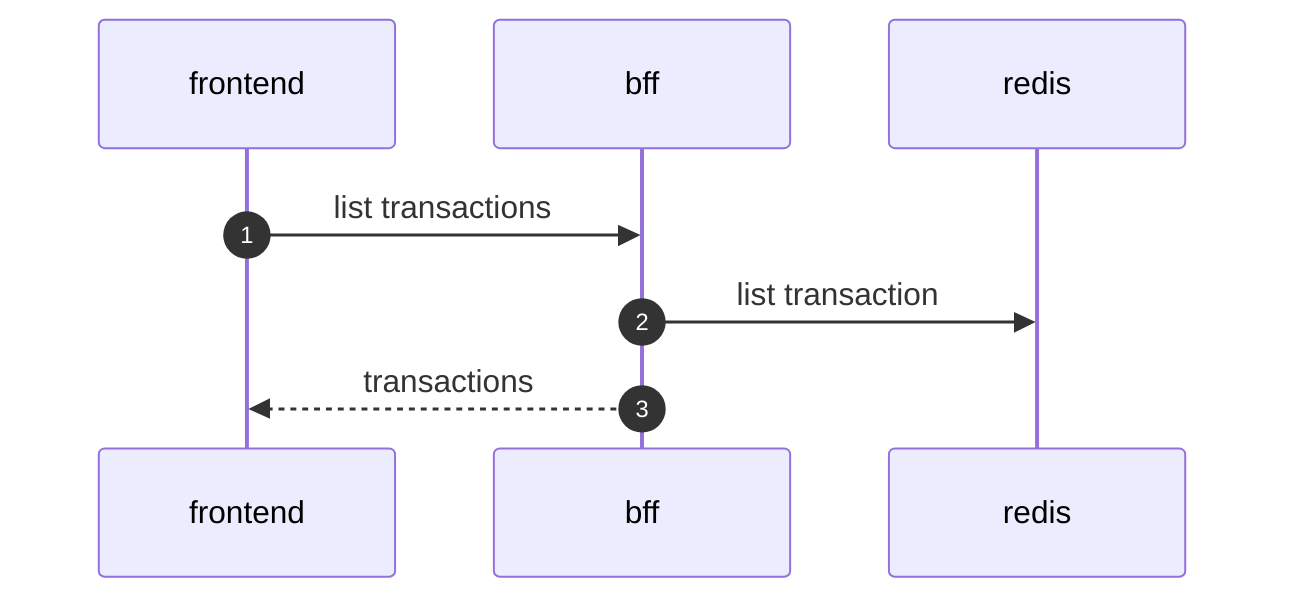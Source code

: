 sequenceDiagram
	autonumber
	frontend->>bff: list transactions
	bff->>redis: list transaction
	bff-->>frontend: transactions